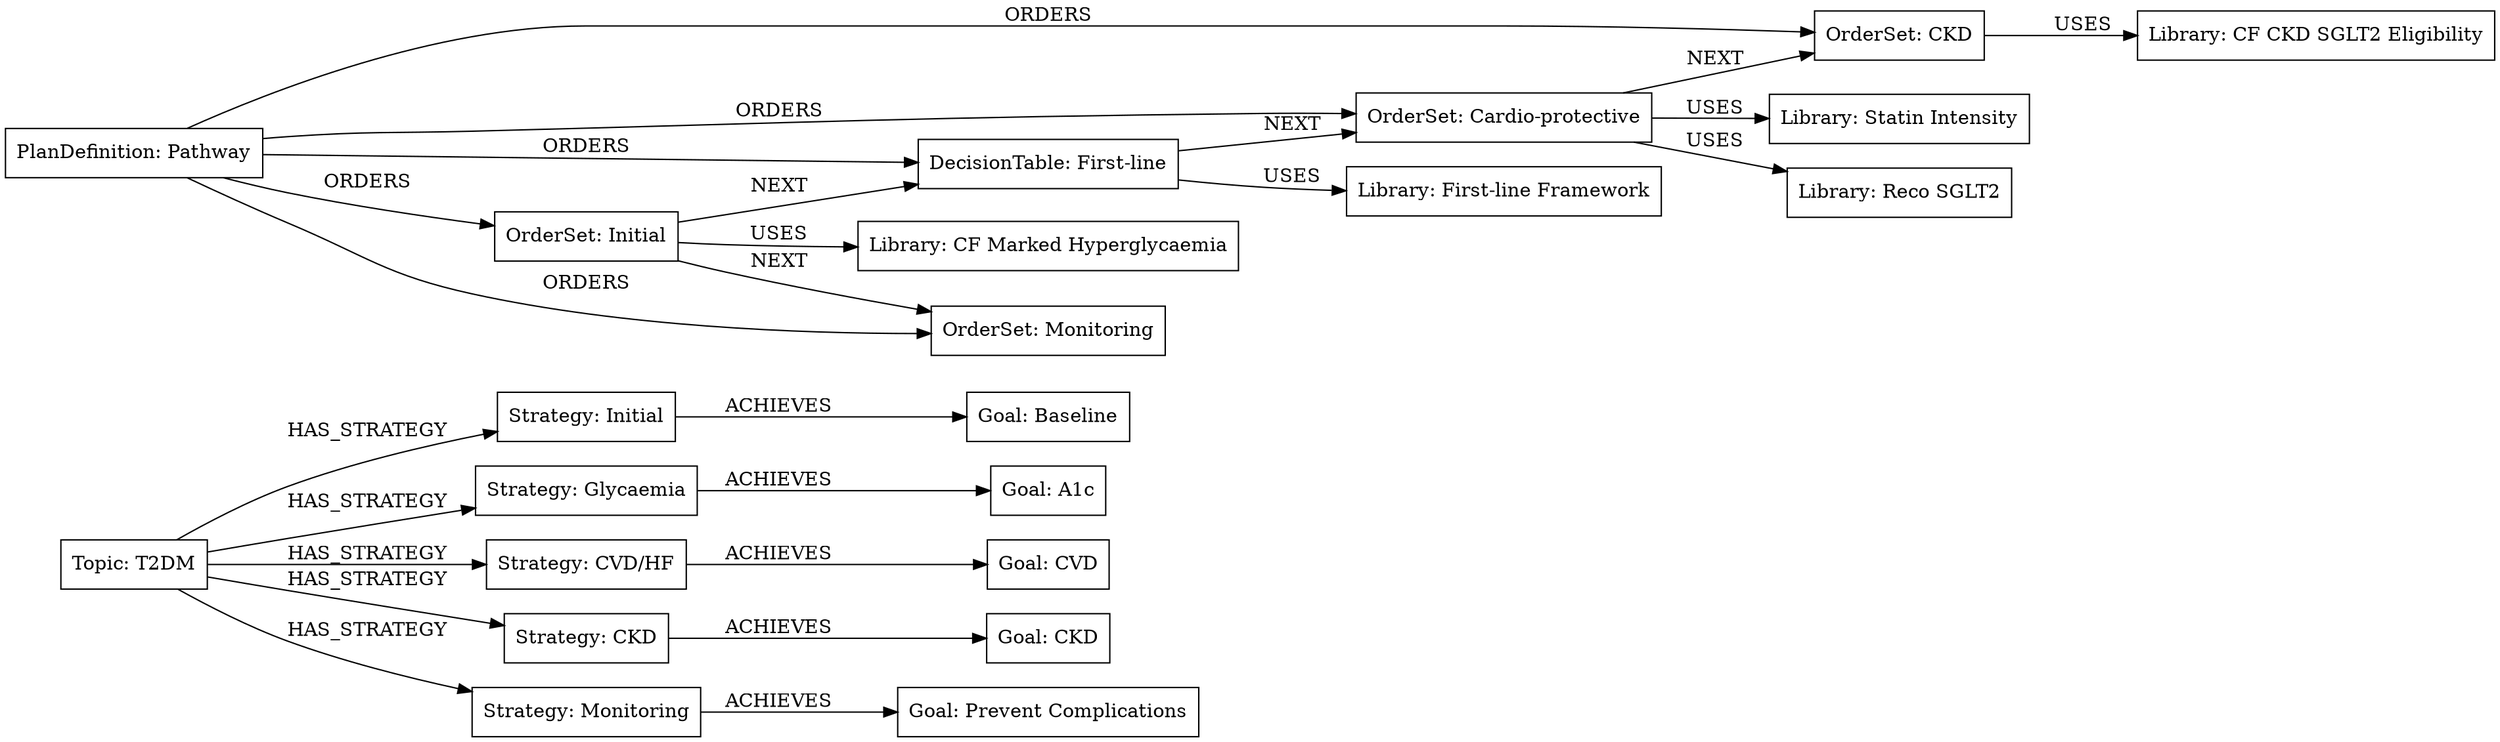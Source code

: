 
digraph BMJ_T2DM {
  rankdir=LR;
  node [shape=box];
  Topic_T2DM [label="Topic: T2DM"];
  Strat_Init [label="Strategy: Initial"];
  Strat_Gly [label="Strategy: Glycaemia"];
  Strat_CVD [label="Strategy: CVD/HF"];
  Strat_CKD [label="Strategy: CKD"];
  Strat_Mon [label="Strategy: Monitoring"];

  Goal_Base [label="Goal: Baseline"];
  Goal_A1c [label="Goal: A1c"];
  Goal_CVD [label="Goal: CVD"];
  Goal_CKD [label="Goal: CKD"];
  Goal_Comp [label="Goal: Prevent Complications"];

  PD_Path [label="PlanDefinition: Pathway"];
  PD_OS_Init [label="OrderSet: Initial"];
  PD_DT_First [label="DecisionTable: First-line"];
  PD_OS_CVD [label="OrderSet: Cardio-protective"];
  PD_OS_CKD [label="OrderSet: CKD"];
  PD_OS_Mon [label="OrderSet: Monitoring"];

  Lib_SGLT2 [label="Library: Reco SGLT2"];
  Lib_First [label="Library: First-line Framework"];
  Lib_Statin [label="Library: Statin Intensity"];
  Lib_CF_MH [label="Library: CF Marked Hyperglycaemia"];
  Lib_CF_SGLT2 [label="Library: CF CKD SGLT2 Eligibility"];

  Topic_T2DM -> Strat_Init [label="HAS_STRATEGY"];
  Topic_T2DM -> Strat_Gly [label="HAS_STRATEGY"];
  Topic_T2DM -> Strat_CVD [label="HAS_STRATEGY"];
  Topic_T2DM -> Strat_CKD [label="HAS_STRATEGY"];
  Topic_T2DM -> Strat_Mon [label="HAS_STRATEGY"];

  Strat_Init -> Goal_Base [label="ACHIEVES"];
  Strat_Gly -> Goal_A1c [label="ACHIEVES"];
  Strat_CVD -> Goal_CVD [label="ACHIEVES"];
  Strat_CKD -> Goal_CKD [label="ACHIEVES"];
  Strat_Mon -> Goal_Comp [label="ACHIEVES"];

  PD_Path -> PD_OS_Init [label="ORDERS"];
  PD_Path -> PD_DT_First [label="ORDERS"];
  PD_Path -> PD_OS_CVD [label="ORDERS"];
  PD_Path -> PD_OS_CKD [label="ORDERS"];
  PD_Path -> PD_OS_Mon [label="ORDERS"];

  PD_OS_CVD -> Lib_SGLT2 [label="USES"];
  PD_DT_First -> Lib_First [label="USES"];
  PD_OS_Init -> Lib_CF_MH [label="USES"];
  PD_OS_CKD -> Lib_CF_SGLT2 [label="USES"];
  PD_OS_CVD -> Lib_Statin [label="USES"];

  PD_OS_Init -> PD_DT_First [label="NEXT"];
  PD_DT_First -> PD_OS_CVD [label="NEXT"];
  PD_OS_CVD -> PD_OS_CKD [label="NEXT"];
  PD_OS_Init -> PD_OS_Mon [label="NEXT"];
}
